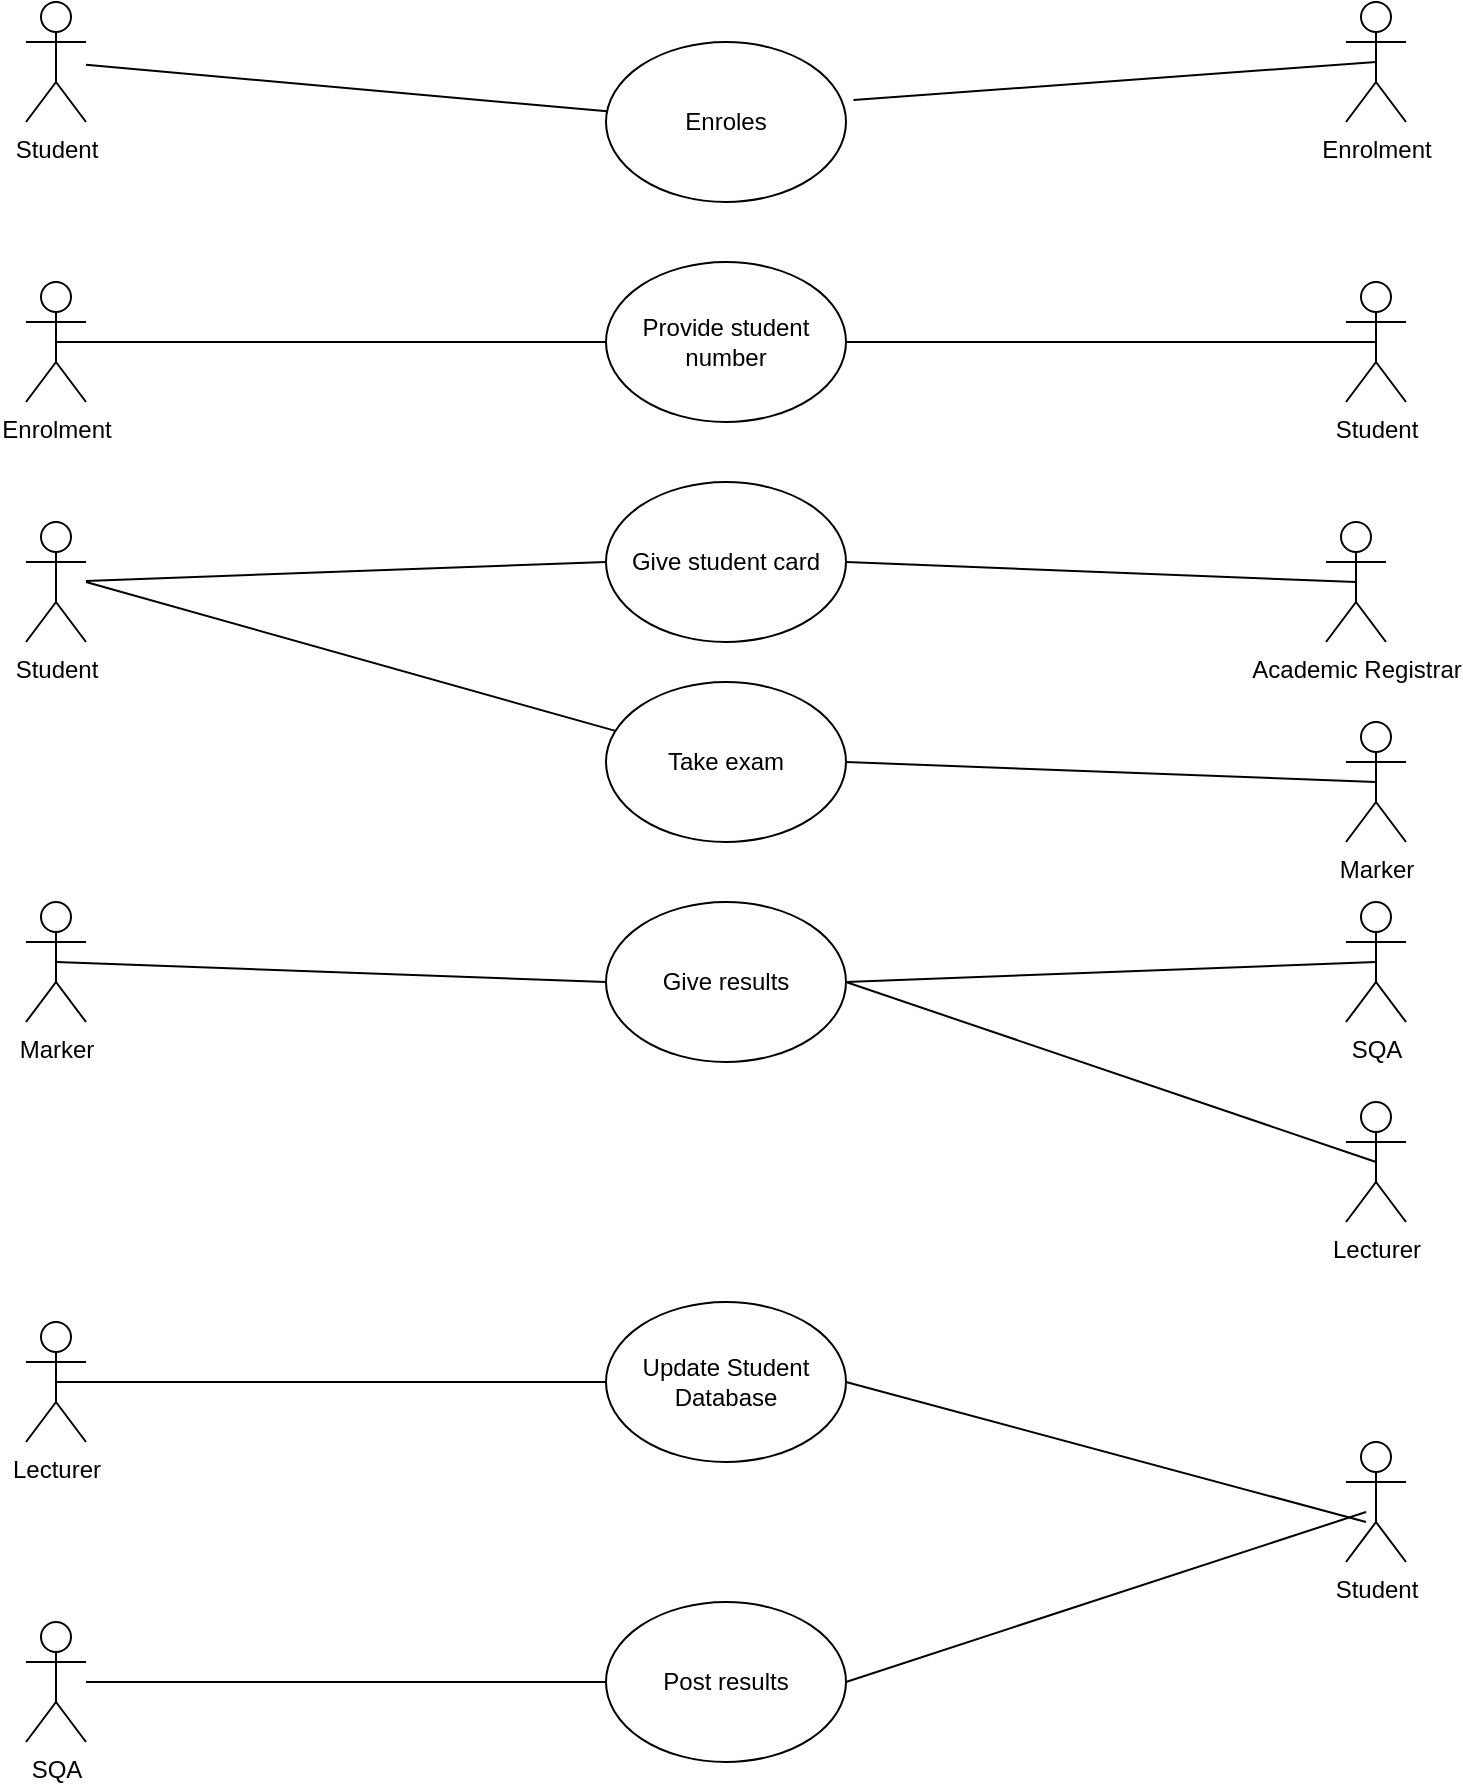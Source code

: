 <mxfile version="15.0.6" type="device"><diagram id="Z0hAePV6N4gt2_rGsk9P" name="Page-1"><mxGraphModel dx="1276" dy="794" grid="1" gridSize="10" guides="1" tooltips="1" connect="1" arrows="1" fold="1" page="1" pageScale="1" pageWidth="827" pageHeight="1169" math="0" shadow="0"><root><mxCell id="0"/><mxCell id="1" parent="0"/><mxCell id="UEhDHq0-k979sOZeB-43-1" value="Student" style="shape=umlActor;verticalLabelPosition=bottom;verticalAlign=top;html=1;outlineConnect=0;" vertex="1" parent="1"><mxGeometry x="70" y="20" width="30" height="60" as="geometry"/></mxCell><mxCell id="UEhDHq0-k979sOZeB-43-2" value="Enrolment" style="shape=umlActor;verticalLabelPosition=bottom;verticalAlign=top;html=1;outlineConnect=0;" vertex="1" parent="1"><mxGeometry x="730" y="20" width="30" height="60" as="geometry"/></mxCell><mxCell id="UEhDHq0-k979sOZeB-43-3" value="Enroles" style="ellipse;whiteSpace=wrap;html=1;" vertex="1" parent="1"><mxGeometry x="360" y="40" width="120" height="80" as="geometry"/></mxCell><mxCell id="UEhDHq0-k979sOZeB-43-4" value="" style="endArrow=none;html=1;" edge="1" parent="1" source="UEhDHq0-k979sOZeB-43-1" target="UEhDHq0-k979sOZeB-43-3"><mxGeometry width="50" height="50" relative="1" as="geometry"><mxPoint x="390" y="290" as="sourcePoint"/><mxPoint x="440" y="240" as="targetPoint"/></mxGeometry></mxCell><mxCell id="UEhDHq0-k979sOZeB-43-5" value="" style="endArrow=none;html=1;exitX=1.031;exitY=0.363;exitDx=0;exitDy=0;exitPerimeter=0;entryX=0.5;entryY=0.5;entryDx=0;entryDy=0;entryPerimeter=0;" edge="1" parent="1" source="UEhDHq0-k979sOZeB-43-3" target="UEhDHq0-k979sOZeB-43-2"><mxGeometry width="50" height="50" relative="1" as="geometry"><mxPoint x="390" y="290" as="sourcePoint"/><mxPoint x="440" y="240" as="targetPoint"/></mxGeometry></mxCell><mxCell id="UEhDHq0-k979sOZeB-43-6" value="Provide student number" style="ellipse;whiteSpace=wrap;html=1;" vertex="1" parent="1"><mxGeometry x="360" y="150" width="120" height="80" as="geometry"/></mxCell><mxCell id="UEhDHq0-k979sOZeB-43-7" value="Enrolment" style="shape=umlActor;verticalLabelPosition=bottom;verticalAlign=top;html=1;outlineConnect=0;" vertex="1" parent="1"><mxGeometry x="70" y="160" width="30" height="60" as="geometry"/></mxCell><mxCell id="UEhDHq0-k979sOZeB-43-9" value="" style="endArrow=none;html=1;exitX=0.5;exitY=0.5;exitDx=0;exitDy=0;exitPerimeter=0;entryX=0;entryY=0.5;entryDx=0;entryDy=0;" edge="1" parent="1" source="UEhDHq0-k979sOZeB-43-7" target="UEhDHq0-k979sOZeB-43-6"><mxGeometry width="50" height="50" relative="1" as="geometry"><mxPoint x="390" y="280" as="sourcePoint"/><mxPoint x="440" y="230" as="targetPoint"/></mxGeometry></mxCell><mxCell id="UEhDHq0-k979sOZeB-43-10" value="Student" style="shape=umlActor;verticalLabelPosition=bottom;verticalAlign=top;html=1;outlineConnect=0;" vertex="1" parent="1"><mxGeometry x="730" y="160" width="30" height="60" as="geometry"/></mxCell><mxCell id="UEhDHq0-k979sOZeB-43-11" value="" style="endArrow=none;html=1;entryX=1;entryY=0.5;entryDx=0;entryDy=0;exitX=0.5;exitY=0.5;exitDx=0;exitDy=0;exitPerimeter=0;" edge="1" parent="1" source="UEhDHq0-k979sOZeB-43-10" target="UEhDHq0-k979sOZeB-43-6"><mxGeometry width="50" height="50" relative="1" as="geometry"><mxPoint x="390" y="280" as="sourcePoint"/><mxPoint x="440" y="230" as="targetPoint"/></mxGeometry></mxCell><mxCell id="UEhDHq0-k979sOZeB-43-12" value="Student" style="shape=umlActor;verticalLabelPosition=bottom;verticalAlign=top;html=1;outlineConnect=0;" vertex="1" parent="1"><mxGeometry x="70" y="280" width="30" height="60" as="geometry"/></mxCell><mxCell id="UEhDHq0-k979sOZeB-43-13" value="Give student card" style="ellipse;whiteSpace=wrap;html=1;" vertex="1" parent="1"><mxGeometry x="360" y="260" width="120" height="80" as="geometry"/></mxCell><mxCell id="UEhDHq0-k979sOZeB-43-14" value="Marker" style="shape=umlActor;verticalLabelPosition=bottom;verticalAlign=top;html=1;outlineConnect=0;" vertex="1" parent="1"><mxGeometry x="730" y="380" width="30" height="60" as="geometry"/></mxCell><mxCell id="UEhDHq0-k979sOZeB-43-18" value="Academic Registrar" style="shape=umlActor;verticalLabelPosition=bottom;verticalAlign=top;html=1;outlineConnect=0;" vertex="1" parent="1"><mxGeometry x="720" y="280" width="30" height="60" as="geometry"/></mxCell><mxCell id="UEhDHq0-k979sOZeB-43-19" value="" style="endArrow=none;html=1;exitX=0;exitY=0.5;exitDx=0;exitDy=0;" edge="1" parent="1" source="UEhDHq0-k979sOZeB-43-13" target="UEhDHq0-k979sOZeB-43-12"><mxGeometry width="50" height="50" relative="1" as="geometry"><mxPoint x="470" y="360" as="sourcePoint"/><mxPoint x="520" y="310" as="targetPoint"/></mxGeometry></mxCell><mxCell id="UEhDHq0-k979sOZeB-43-20" value="" style="endArrow=none;html=1;exitX=1;exitY=0.5;exitDx=0;exitDy=0;entryX=0.5;entryY=0.5;entryDx=0;entryDy=0;entryPerimeter=0;" edge="1" parent="1" source="UEhDHq0-k979sOZeB-43-13" target="UEhDHq0-k979sOZeB-43-18"><mxGeometry width="50" height="50" relative="1" as="geometry"><mxPoint x="470" y="360" as="sourcePoint"/><mxPoint x="520" y="310" as="targetPoint"/></mxGeometry></mxCell><mxCell id="UEhDHq0-k979sOZeB-43-21" value="Take exam" style="ellipse;whiteSpace=wrap;html=1;" vertex="1" parent="1"><mxGeometry x="360" y="360" width="120" height="80" as="geometry"/></mxCell><mxCell id="UEhDHq0-k979sOZeB-43-22" value="" style="endArrow=none;html=1;" edge="1" parent="1" target="UEhDHq0-k979sOZeB-43-21"><mxGeometry width="50" height="50" relative="1" as="geometry"><mxPoint x="100" y="310" as="sourcePoint"/><mxPoint x="520" y="310" as="targetPoint"/></mxGeometry></mxCell><mxCell id="UEhDHq0-k979sOZeB-43-23" value="" style="endArrow=none;html=1;exitX=1;exitY=0.5;exitDx=0;exitDy=0;" edge="1" parent="1" source="UEhDHq0-k979sOZeB-43-21"><mxGeometry width="50" height="50" relative="1" as="geometry"><mxPoint x="470" y="360" as="sourcePoint"/><mxPoint x="745" y="410" as="targetPoint"/></mxGeometry></mxCell><mxCell id="UEhDHq0-k979sOZeB-43-24" value="Lecturer" style="shape=umlActor;verticalLabelPosition=bottom;verticalAlign=top;html=1;outlineConnect=0;" vertex="1" parent="1"><mxGeometry x="70" y="680" width="30" height="60" as="geometry"/></mxCell><mxCell id="UEhDHq0-k979sOZeB-43-27" value="Marker" style="shape=umlActor;verticalLabelPosition=bottom;verticalAlign=top;html=1;outlineConnect=0;" vertex="1" parent="1"><mxGeometry x="70" y="470" width="30" height="60" as="geometry"/></mxCell><mxCell id="UEhDHq0-k979sOZeB-43-28" value="Give results" style="ellipse;whiteSpace=wrap;html=1;" vertex="1" parent="1"><mxGeometry x="360" y="470" width="120" height="80" as="geometry"/></mxCell><mxCell id="UEhDHq0-k979sOZeB-43-29" value="SQA" style="shape=umlActor;verticalLabelPosition=bottom;verticalAlign=top;html=1;outlineConnect=0;" vertex="1" parent="1"><mxGeometry x="730" y="470" width="30" height="60" as="geometry"/></mxCell><mxCell id="UEhDHq0-k979sOZeB-43-30" value="Lecturer" style="shape=umlActor;verticalLabelPosition=bottom;verticalAlign=top;html=1;outlineConnect=0;" vertex="1" parent="1"><mxGeometry x="730" y="570" width="30" height="60" as="geometry"/></mxCell><mxCell id="UEhDHq0-k979sOZeB-43-31" value="" style="endArrow=none;html=1;exitX=0.5;exitY=0.5;exitDx=0;exitDy=0;exitPerimeter=0;entryX=0;entryY=0.5;entryDx=0;entryDy=0;" edge="1" parent="1" source="UEhDHq0-k979sOZeB-43-27" target="UEhDHq0-k979sOZeB-43-28"><mxGeometry width="50" height="50" relative="1" as="geometry"><mxPoint x="470" y="740" as="sourcePoint"/><mxPoint x="520" y="690" as="targetPoint"/></mxGeometry></mxCell><mxCell id="UEhDHq0-k979sOZeB-43-32" value="" style="endArrow=none;html=1;exitX=1;exitY=0.5;exitDx=0;exitDy=0;entryX=0.5;entryY=0.5;entryDx=0;entryDy=0;entryPerimeter=0;" edge="1" parent="1" source="UEhDHq0-k979sOZeB-43-28" target="UEhDHq0-k979sOZeB-43-29"><mxGeometry width="50" height="50" relative="1" as="geometry"><mxPoint x="470" y="740" as="sourcePoint"/><mxPoint x="520" y="690" as="targetPoint"/></mxGeometry></mxCell><mxCell id="UEhDHq0-k979sOZeB-43-33" value="" style="endArrow=none;html=1;exitX=1;exitY=0.5;exitDx=0;exitDy=0;entryX=0.5;entryY=0.5;entryDx=0;entryDy=0;entryPerimeter=0;" edge="1" parent="1" source="UEhDHq0-k979sOZeB-43-28" target="UEhDHq0-k979sOZeB-43-30"><mxGeometry width="50" height="50" relative="1" as="geometry"><mxPoint x="470" y="740" as="sourcePoint"/><mxPoint x="520" y="690" as="targetPoint"/></mxGeometry></mxCell><mxCell id="UEhDHq0-k979sOZeB-43-34" value="Update Student Database" style="ellipse;whiteSpace=wrap;html=1;" vertex="1" parent="1"><mxGeometry x="360" y="670" width="120" height="80" as="geometry"/></mxCell><mxCell id="UEhDHq0-k979sOZeB-43-35" value="" style="endArrow=none;html=1;exitX=0.5;exitY=0.5;exitDx=0;exitDy=0;exitPerimeter=0;entryX=0;entryY=0.5;entryDx=0;entryDy=0;" edge="1" parent="1" source="UEhDHq0-k979sOZeB-43-24" target="UEhDHq0-k979sOZeB-43-34"><mxGeometry width="50" height="50" relative="1" as="geometry"><mxPoint x="470" y="780" as="sourcePoint"/><mxPoint x="520" y="730" as="targetPoint"/></mxGeometry></mxCell><mxCell id="UEhDHq0-k979sOZeB-43-36" value="Student" style="shape=umlActor;verticalLabelPosition=bottom;verticalAlign=top;html=1;outlineConnect=0;" vertex="1" parent="1"><mxGeometry x="730" y="740" width="30" height="60" as="geometry"/></mxCell><mxCell id="UEhDHq0-k979sOZeB-43-37" value="" style="endArrow=none;html=1;entryX=1;entryY=0.5;entryDx=0;entryDy=0;" edge="1" parent="1" target="UEhDHq0-k979sOZeB-43-34"><mxGeometry width="50" height="50" relative="1" as="geometry"><mxPoint x="740" y="780" as="sourcePoint"/><mxPoint x="470" y="710" as="targetPoint"/></mxGeometry></mxCell><mxCell id="UEhDHq0-k979sOZeB-43-38" value="SQA" style="shape=umlActor;verticalLabelPosition=bottom;verticalAlign=top;html=1;outlineConnect=0;" vertex="1" parent="1"><mxGeometry x="70" y="830" width="30" height="60" as="geometry"/></mxCell><mxCell id="UEhDHq0-k979sOZeB-43-39" value="Post results" style="ellipse;whiteSpace=wrap;html=1;" vertex="1" parent="1"><mxGeometry x="360" y="820" width="120" height="80" as="geometry"/></mxCell><mxCell id="UEhDHq0-k979sOZeB-43-40" value="" style="endArrow=none;html=1;exitX=0;exitY=0.5;exitDx=0;exitDy=0;" edge="1" parent="1" source="UEhDHq0-k979sOZeB-43-39" target="UEhDHq0-k979sOZeB-43-38"><mxGeometry width="50" height="50" relative="1" as="geometry"><mxPoint x="470" y="780" as="sourcePoint"/><mxPoint x="520" y="730" as="targetPoint"/></mxGeometry></mxCell><mxCell id="UEhDHq0-k979sOZeB-43-41" value="" style="endArrow=none;html=1;exitX=1;exitY=0.5;exitDx=0;exitDy=0;" edge="1" parent="1" source="UEhDHq0-k979sOZeB-43-39"><mxGeometry width="50" height="50" relative="1" as="geometry"><mxPoint x="470" y="780" as="sourcePoint"/><mxPoint x="740" y="775" as="targetPoint"/></mxGeometry></mxCell></root></mxGraphModel></diagram></mxfile>
